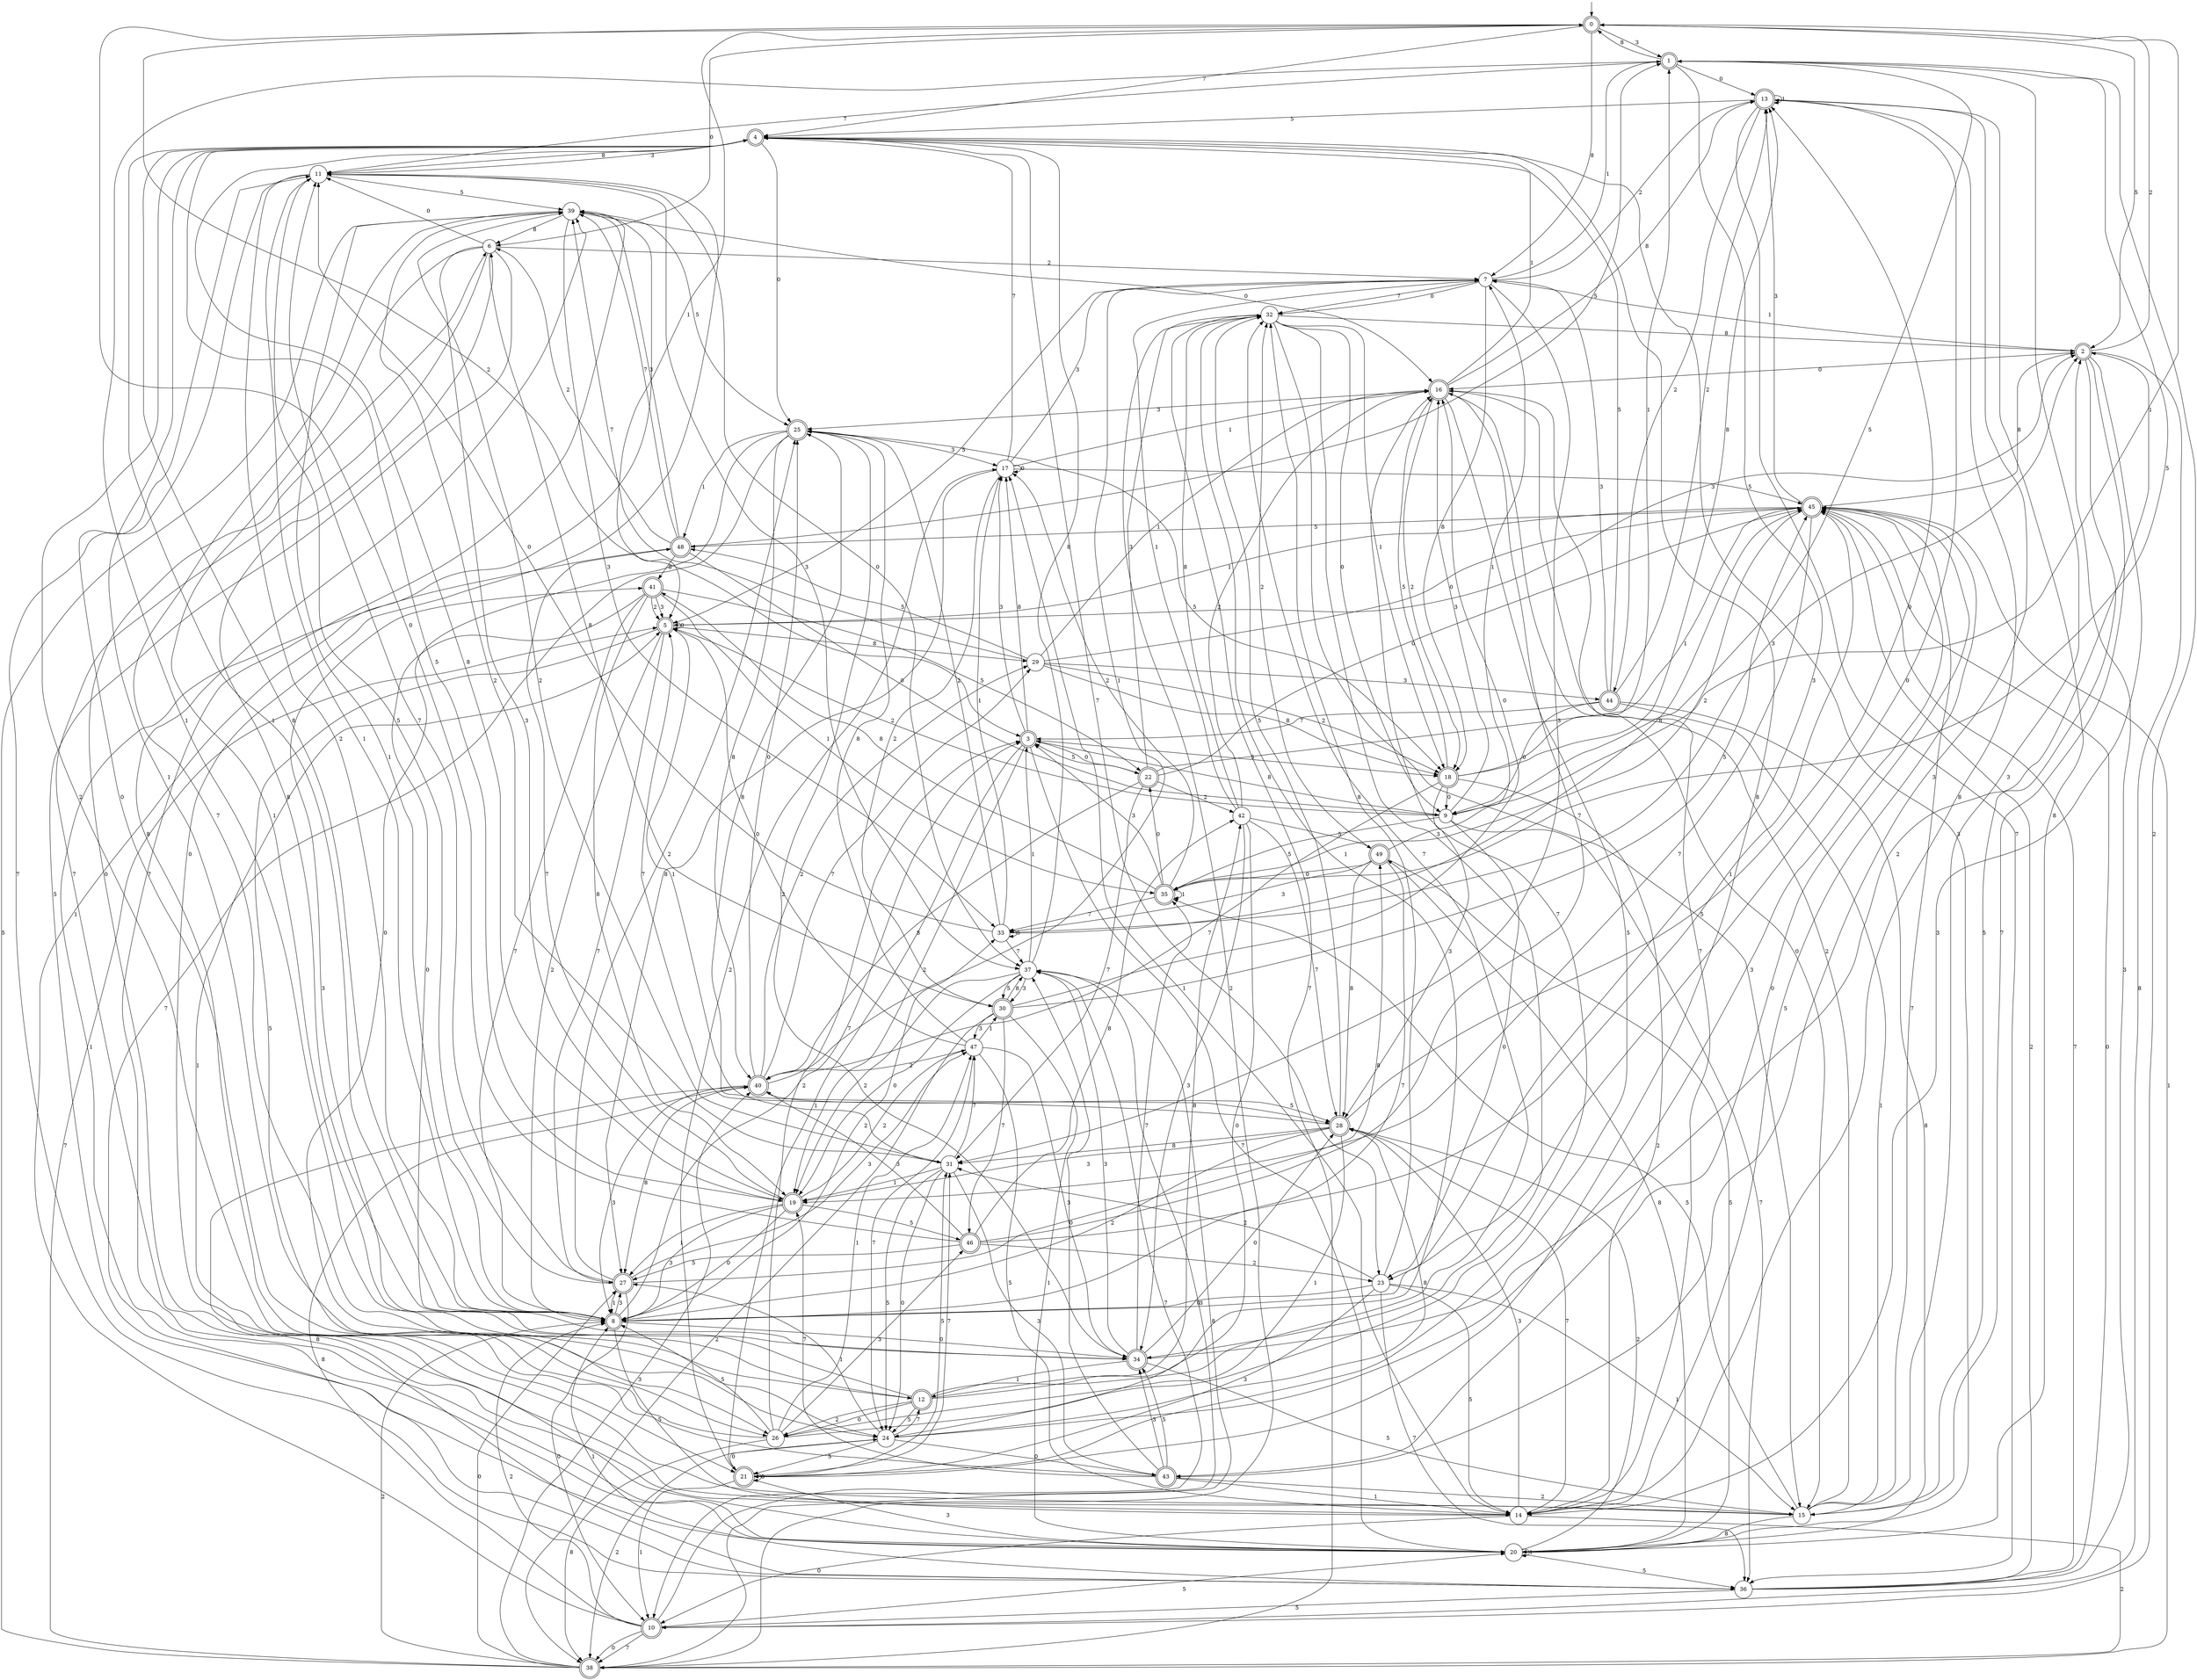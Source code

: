 digraph g {

	s0 [shape="doublecircle" label="0"];
	s1 [shape="doublecircle" label="1"];
	s2 [shape="doublecircle" label="2"];
	s3 [shape="doublecircle" label="3"];
	s4 [shape="doublecircle" label="4"];
	s5 [shape="doublecircle" label="5"];
	s6 [shape="circle" label="6"];
	s7 [shape="circle" label="7"];
	s8 [shape="doublecircle" label="8"];
	s9 [shape="circle" label="9"];
	s10 [shape="doublecircle" label="10"];
	s11 [shape="circle" label="11"];
	s12 [shape="doublecircle" label="12"];
	s13 [shape="doublecircle" label="13"];
	s14 [shape="circle" label="14"];
	s15 [shape="circle" label="15"];
	s16 [shape="doublecircle" label="16"];
	s17 [shape="circle" label="17"];
	s18 [shape="doublecircle" label="18"];
	s19 [shape="doublecircle" label="19"];
	s20 [shape="circle" label="20"];
	s21 [shape="doublecircle" label="21"];
	s22 [shape="doublecircle" label="22"];
	s23 [shape="circle" label="23"];
	s24 [shape="circle" label="24"];
	s25 [shape="doublecircle" label="25"];
	s26 [shape="circle" label="26"];
	s27 [shape="doublecircle" label="27"];
	s28 [shape="doublecircle" label="28"];
	s29 [shape="circle" label="29"];
	s30 [shape="doublecircle" label="30"];
	s31 [shape="circle" label="31"];
	s32 [shape="circle" label="32"];
	s33 [shape="circle" label="33"];
	s34 [shape="doublecircle" label="34"];
	s35 [shape="doublecircle" label="35"];
	s36 [shape="circle" label="36"];
	s37 [shape="circle" label="37"];
	s38 [shape="doublecircle" label="38"];
	s39 [shape="circle" label="39"];
	s40 [shape="doublecircle" label="40"];
	s41 [shape="doublecircle" label="41"];
	s42 [shape="circle" label="42"];
	s43 [shape="doublecircle" label="43"];
	s44 [shape="doublecircle" label="44"];
	s45 [shape="doublecircle" label="45"];
	s46 [shape="doublecircle" label="46"];
	s47 [shape="circle" label="47"];
	s48 [shape="doublecircle" label="48"];
	s49 [shape="doublecircle" label="49"];
	s0 -> s1 [label="3"];
	s0 -> s2 [label="5"];
	s0 -> s3 [label="2"];
	s0 -> s4 [label="7"];
	s0 -> s5 [label="1"];
	s0 -> s6 [label="0"];
	s0 -> s7 [label="8"];
	s1 -> s8 [label="3"];
	s1 -> s9 [label="5"];
	s1 -> s10 [label="2"];
	s1 -> s11 [label="7"];
	s1 -> s12 [label="1"];
	s1 -> s13 [label="0"];
	s1 -> s0 [label="8"];
	s2 -> s14 [label="3"];
	s2 -> s15 [label="5"];
	s2 -> s0 [label="2"];
	s2 -> s15 [label="7"];
	s2 -> s7 [label="1"];
	s2 -> s16 [label="0"];
	s2 -> s10 [label="8"];
	s3 -> s17 [label="3"];
	s3 -> s18 [label="5"];
	s3 -> s19 [label="2"];
	s3 -> s20 [label="7"];
	s3 -> s21 [label="1"];
	s3 -> s22 [label="0"];
	s3 -> s17 [label="8"];
	s4 -> s11 [label="3"];
	s4 -> s19 [label="5"];
	s4 -> s21 [label="2"];
	s4 -> s23 [label="7"];
	s4 -> s24 [label="1"];
	s4 -> s25 [label="0"];
	s4 -> s21 [label="8"];
	s5 -> s2 [label="3"];
	s5 -> s26 [label="5"];
	s5 -> s8 [label="2"];
	s5 -> s27 [label="7"];
	s5 -> s28 [label="1"];
	s5 -> s5 [label="0"];
	s5 -> s29 [label="8"];
	s6 -> s19 [label="3"];
	s6 -> s20 [label="5"];
	s6 -> s7 [label="2"];
	s6 -> s14 [label="7"];
	s6 -> s12 [label="1"];
	s6 -> s11 [label="0"];
	s6 -> s30 [label="8"];
	s7 -> s31 [label="3"];
	s7 -> s5 [label="5"];
	s7 -> s13 [label="2"];
	s7 -> s32 [label="7"];
	s7 -> s1 [label="1"];
	s7 -> s32 [label="0"];
	s7 -> s18 [label="8"];
	s8 -> s27 [label="3"];
	s8 -> s14 [label="5"];
	s8 -> s33 [label="2"];
	s8 -> s3 [label="7"];
	s8 -> s4 [label="1"];
	s8 -> s34 [label="0"];
	s8 -> s4 [label="8"];
	s9 -> s16 [label="3"];
	s9 -> s35 [label="5"];
	s9 -> s5 [label="2"];
	s9 -> s36 [label="7"];
	s9 -> s0 [label="1"];
	s9 -> s23 [label="0"];
	s9 -> s3 [label="8"];
	s10 -> s37 [label="3"];
	s10 -> s20 [label="5"];
	s10 -> s8 [label="2"];
	s10 -> s38 [label="7"];
	s10 -> s39 [label="1"];
	s10 -> s38 [label="0"];
	s10 -> s40 [label="8"];
	s11 -> s37 [label="3"];
	s11 -> s39 [label="5"];
	s11 -> s8 [label="2"];
	s11 -> s36 [label="7"];
	s11 -> s8 [label="1"];
	s11 -> s37 [label="0"];
	s11 -> s4 [label="8"];
	s12 -> s41 [label="3"];
	s12 -> s24 [label="5"];
	s12 -> s26 [label="2"];
	s12 -> s32 [label="7"];
	s12 -> s32 [label="1"];
	s12 -> s26 [label="0"];
	s12 -> s42 [label="8"];
	s13 -> s43 [label="3"];
	s13 -> s4 [label="5"];
	s13 -> s44 [label="2"];
	s13 -> s36 [label="7"];
	s13 -> s13 [label="1"];
	s13 -> s23 [label="0"];
	s13 -> s20 [label="8"];
	s14 -> s28 [label="3"];
	s14 -> s45 [label="5"];
	s14 -> s38 [label="2"];
	s14 -> s28 [label="7"];
	s14 -> s17 [label="1"];
	s14 -> s10 [label="0"];
	s14 -> s13 [label="8"];
	s15 -> s1 [label="3"];
	s15 -> s35 [label="5"];
	s15 -> s16 [label="2"];
	s15 -> s45 [label="7"];
	s15 -> s5 [label="1"];
	s15 -> s6 [label="0"];
	s15 -> s20 [label="8"];
	s16 -> s25 [label="3"];
	s16 -> s21 [label="5"];
	s16 -> s18 [label="2"];
	s16 -> s14 [label="7"];
	s16 -> s4 [label="1"];
	s16 -> s15 [label="0"];
	s16 -> s13 [label="8"];
	s17 -> s7 [label="3"];
	s17 -> s45 [label="5"];
	s17 -> s30 [label="2"];
	s17 -> s4 [label="7"];
	s17 -> s16 [label="1"];
	s17 -> s17 [label="0"];
	s17 -> s27 [label="8"];
	s18 -> s28 [label="3"];
	s18 -> s16 [label="5"];
	s18 -> s14 [label="2"];
	s18 -> s40 [label="7"];
	s18 -> s1 [label="1"];
	s18 -> s9 [label="0"];
	s18 -> s13 [label="8"];
	s19 -> s8 [label="3"];
	s19 -> s46 [label="5"];
	s19 -> s47 [label="2"];
	s19 -> s48 [label="7"];
	s19 -> s27 [label="1"];
	s19 -> s8 [label="0"];
	s19 -> s4 [label="8"];
	s20 -> s4 [label="3"];
	s20 -> s36 [label="5"];
	s20 -> s28 [label="2"];
	s20 -> s39 [label="7"];
	s20 -> s20 [label="1"];
	s20 -> s11 [label="0"];
	s20 -> s49 [label="8"];
	s21 -> s20 [label="3"];
	s21 -> s31 [label="5"];
	s21 -> s17 [label="2"];
	s21 -> s31 [label="7"];
	s21 -> s10 [label="1"];
	s21 -> s24 [label="0"];
	s21 -> s21 [label="8"];
	s22 -> s32 [label="3"];
	s22 -> s3 [label="5"];
	s22 -> s42 [label="2"];
	s22 -> s31 [label="7"];
	s22 -> s45 [label="1"];
	s22 -> s45 [label="0"];
	s22 -> s40 [label="8"];
	s23 -> s21 [label="3"];
	s23 -> s14 [label="5"];
	s23 -> s31 [label="2"];
	s23 -> s36 [label="7"];
	s23 -> s15 [label="1"];
	s23 -> s8 [label="0"];
	s23 -> s32 [label="8"];
	s24 -> s45 [label="3"];
	s24 -> s21 [label="5"];
	s24 -> s38 [label="2"];
	s24 -> s12 [label="7"];
	s24 -> s27 [label="1"];
	s24 -> s43 [label="0"];
	s24 -> s28 [label="8"];
	s25 -> s17 [label="3"];
	s25 -> s18 [label="5"];
	s25 -> s34 [label="2"];
	s25 -> s36 [label="7"];
	s25 -> s48 [label="1"];
	s25 -> s26 [label="0"];
	s25 -> s40 [label="8"];
	s26 -> s46 [label="3"];
	s26 -> s8 [label="5"];
	s26 -> s3 [label="2"];
	s26 -> s16 [label="7"];
	s26 -> s47 [label="1"];
	s26 -> s11 [label="0"];
	s26 -> s38 [label="8"];
	s27 -> s47 [label="3"];
	s27 -> s11 [label="5"];
	s27 -> s25 [label="2"];
	s27 -> s11 [label="7"];
	s27 -> s8 [label="1"];
	s27 -> s10 [label="0"];
	s27 -> s49 [label="8"];
	s28 -> s19 [label="3"];
	s28 -> s32 [label="5"];
	s28 -> s8 [label="2"];
	s28 -> s5 [label="7"];
	s28 -> s26 [label="1"];
	s28 -> s13 [label="0"];
	s28 -> s31 [label="8"];
	s29 -> s44 [label="3"];
	s29 -> s48 [label="5"];
	s29 -> s18 [label="2"];
	s29 -> s39 [label="7"];
	s29 -> s16 [label="1"];
	s29 -> s45 [label="0"];
	s29 -> s18 [label="8"];
	s30 -> s47 [label="3"];
	s30 -> s45 [label="5"];
	s30 -> s38 [label="2"];
	s30 -> s46 [label="7"];
	s30 -> s20 [label="1"];
	s30 -> s16 [label="0"];
	s30 -> s37 [label="8"];
	s31 -> s43 [label="3"];
	s31 -> s24 [label="5"];
	s31 -> s39 [label="2"];
	s31 -> s47 [label="7"];
	s31 -> s19 [label="1"];
	s31 -> s24 [label="0"];
	s31 -> s25 [label="8"];
	s32 -> s34 [label="3"];
	s32 -> s15 [label="5"];
	s32 -> s38 [label="2"];
	s32 -> s38 [label="7"];
	s32 -> s18 [label="1"];
	s32 -> s9 [label="0"];
	s32 -> s2 [label="8"];
	s33 -> s2 [label="3"];
	s33 -> s33 [label="5"];
	s33 -> s25 [label="2"];
	s33 -> s37 [label="7"];
	s33 -> s17 [label="1"];
	s33 -> s11 [label="0"];
	s33 -> s45 [label="8"];
	s34 -> s37 [label="3"];
	s34 -> s15 [label="5"];
	s34 -> s2 [label="2"];
	s34 -> s35 [label="7"];
	s34 -> s12 [label="1"];
	s34 -> s28 [label="0"];
	s34 -> s6 [label="8"];
	s35 -> s3 [label="3"];
	s35 -> s1 [label="5"];
	s35 -> s17 [label="2"];
	s35 -> s33 [label="7"];
	s35 -> s35 [label="1"];
	s35 -> s22 [label="0"];
	s35 -> s41 [label="8"];
	s36 -> s2 [label="3"];
	s36 -> s10 [label="5"];
	s36 -> s45 [label="2"];
	s36 -> s45 [label="7"];
	s36 -> s8 [label="1"];
	s36 -> s45 [label="0"];
	s36 -> s40 [label="8"];
	s37 -> s30 [label="3"];
	s37 -> s30 [label="5"];
	s37 -> s19 [label="2"];
	s37 -> s10 [label="7"];
	s37 -> s3 [label="1"];
	s37 -> s19 [label="0"];
	s37 -> s4 [label="8"];
	s38 -> s40 [label="3"];
	s38 -> s39 [label="5"];
	s38 -> s8 [label="2"];
	s38 -> s5 [label="7"];
	s38 -> s45 [label="1"];
	s38 -> s27 [label="0"];
	s38 -> s37 [label="8"];
	s39 -> s33 [label="3"];
	s39 -> s25 [label="5"];
	s39 -> s31 [label="2"];
	s39 -> s24 [label="7"];
	s39 -> s8 [label="1"];
	s39 -> s16 [label="0"];
	s39 -> s6 [label="8"];
	s40 -> s8 [label="3"];
	s40 -> s28 [label="5"];
	s40 -> s29 [label="2"];
	s40 -> s29 [label="7"];
	s40 -> s7 [label="1"];
	s40 -> s25 [label="0"];
	s40 -> s27 [label="8"];
	s41 -> s5 [label="3"];
	s41 -> s22 [label="5"];
	s41 -> s5 [label="2"];
	s41 -> s8 [label="7"];
	s41 -> s35 [label="1"];
	s41 -> s34 [label="0"];
	s41 -> s19 [label="8"];
	s42 -> s34 [label="3"];
	s42 -> s49 [label="5"];
	s42 -> s16 [label="2"];
	s42 -> s28 [label="7"];
	s42 -> s7 [label="1"];
	s42 -> s24 [label="0"];
	s42 -> s32 [label="8"];
	s43 -> s34 [label="3"];
	s43 -> s34 [label="5"];
	s43 -> s15 [label="2"];
	s43 -> s19 [label="7"];
	s43 -> s14 [label="1"];
	s43 -> s37 [label="0"];
	s43 -> s39 [label="8"];
	s44 -> s7 [label="3"];
	s44 -> s4 [label="5"];
	s44 -> s13 [label="2"];
	s44 -> s3 [label="7"];
	s44 -> s15 [label="1"];
	s44 -> s9 [label="0"];
	s44 -> s20 [label="8"];
	s45 -> s13 [label="3"];
	s45 -> s48 [label="5"];
	s45 -> s35 [label="2"];
	s45 -> s19 [label="7"];
	s45 -> s5 [label="1"];
	s45 -> s43 [label="0"];
	s45 -> s2 [label="8"];
	s46 -> s40 [label="3"];
	s46 -> s27 [label="5"];
	s46 -> s23 [label="2"];
	s46 -> s16 [label="7"];
	s46 -> s45 [label="1"];
	s46 -> s0 [label="0"];
	s46 -> s42 [label="8"];
	s47 -> s34 [label="3"];
	s47 -> s14 [label="5"];
	s47 -> s40 [label="2"];
	s47 -> s24 [label="7"];
	s47 -> s30 [label="1"];
	s47 -> s5 [label="0"];
	s47 -> s25 [label="8"];
	s48 -> s39 [label="3"];
	s48 -> s1 [label="5"];
	s48 -> s6 [label="2"];
	s48 -> s39 [label="7"];
	s48 -> s20 [label="1"];
	s48 -> s9 [label="0"];
	s48 -> s41 [label="8"];
	s49 -> s33 [label="3"];
	s49 -> s20 [label="5"];
	s49 -> s32 [label="2"];
	s49 -> s8 [label="7"];
	s49 -> s7 [label="1"];
	s49 -> s35 [label="0"];
	s49 -> s28 [label="8"];

__start0 [label="" shape="none" width="0" height="0"];
__start0 -> s0;

}
